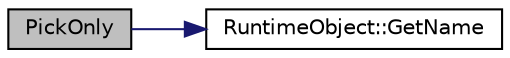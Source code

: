 digraph "PickOnly"
{
  edge [fontname="Helvetica",fontsize="10",labelfontname="Helvetica",labelfontsize="10"];
  node [fontname="Helvetica",fontsize="10",shape=record];
  rankdir="LR";
  Node1 [label="PickOnly",height=0.2,width=0.4,color="black", fillcolor="grey75", style="filled", fontcolor="black"];
  Node1 -> Node2 [color="midnightblue",fontsize="10",style="solid",fontname="Helvetica"];
  Node2 [label="RuntimeObject::GetName",height=0.2,width=0.4,color="black", fillcolor="white", style="filled",URL="$d0/d3b/class_runtime_object.html#afecd4b6903082446b43ef6297e83ffd5",tooltip="Get the name of the object. "];
}
